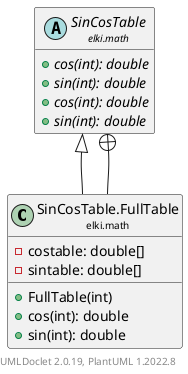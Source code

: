 @startuml
    remove .*\.(Instance|Par|Parameterizer|Factory)$
    set namespaceSeparator none
    hide empty fields
    hide empty methods

    class "<size:14>SinCosTable.FullTable\n<size:10>elki.math" as elki.math.SinCosTable.FullTable [[SinCosTable.FullTable.html]] {
        -costable: double[]
        -sintable: double[]
        +FullTable(int)
        +cos(int): double
        +sin(int): double
    }

    abstract class "<size:14>SinCosTable\n<size:10>elki.math" as elki.math.SinCosTable [[SinCosTable.html]] {
        {abstract} +cos(int): double
        {abstract} +sin(int): double
    }
    abstract class "<size:14>SinCosTable\n<size:10>elki.math" as elki.math.SinCosTable [[SinCosTable.html]] {
        {abstract} +cos(int): double
        {abstract} +sin(int): double
    }

    elki.math.SinCosTable <|-- elki.math.SinCosTable.FullTable
    elki.math.SinCosTable +-- elki.math.SinCosTable.FullTable

    center footer UMLDoclet 2.0.19, PlantUML 1.2022.8
@enduml
